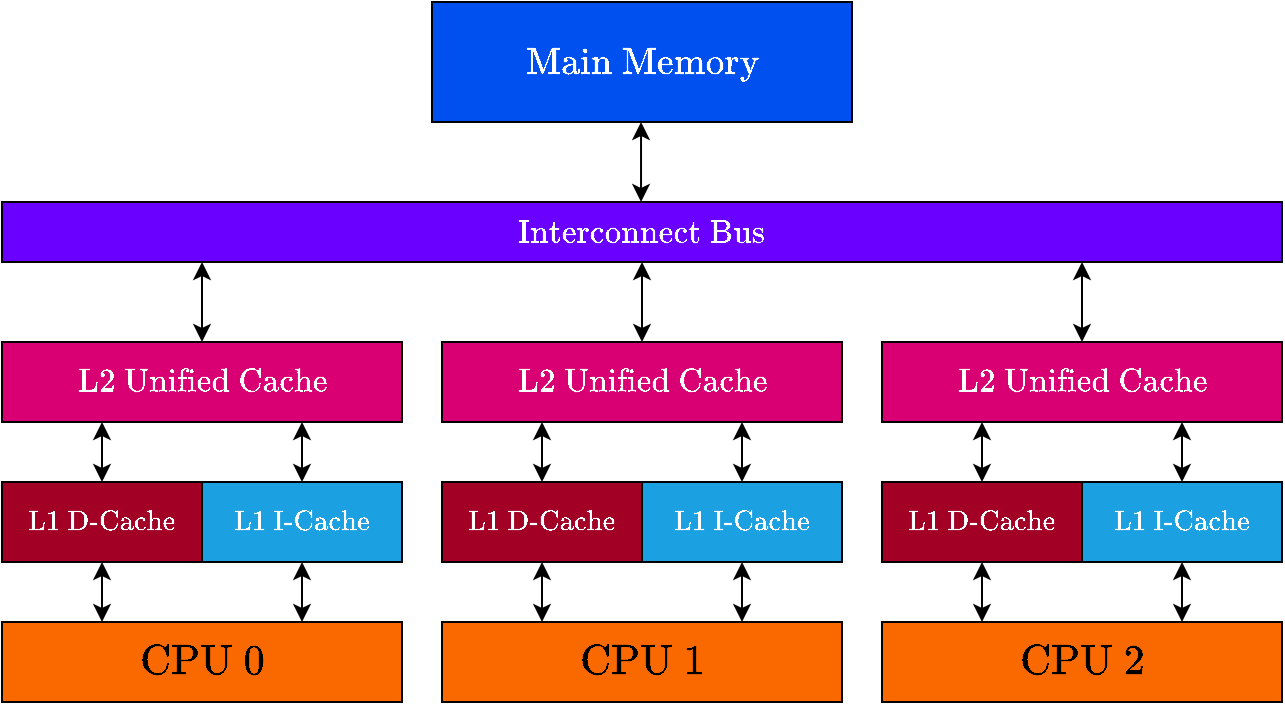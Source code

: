 <mxfile version="20.3.0" type="device"><diagram id="bDsVFr_CoPPHFVbnl5fZ" name="Page-1"><mxGraphModel dx="918" dy="864" grid="1" gridSize="10" guides="1" tooltips="1" connect="1" arrows="1" fold="1" page="1" pageScale="1" pageWidth="827" pageHeight="1169" math="1" shadow="0"><root><mxCell id="0"/><mxCell id="1" parent="0"/><mxCell id="QEWcM9ON5eMxL0m2H8aj-1" value="$$\text{Main Memory}$$" style="rounded=0;whiteSpace=wrap;html=1;fillColor=#0050ef;fontColor=#ffffff;strokeColor=#000000;fontSize=16;" vertex="1" parent="1"><mxGeometry x="255" y="60" width="210" height="60" as="geometry"/></mxCell><mxCell id="QEWcM9ON5eMxL0m2H8aj-2" value="$$\text{Interconnect Bus}$$" style="rounded=0;whiteSpace=wrap;html=1;fillColor=#6a00ff;fontColor=#ffffff;strokeColor=#000000;fontSize=14;" vertex="1" parent="1"><mxGeometry x="40" y="160" width="640" height="30" as="geometry"/></mxCell><mxCell id="QEWcM9ON5eMxL0m2H8aj-33" style="edgeStyle=orthogonalEdgeStyle;rounded=0;orthogonalLoop=1;jettySize=auto;html=1;exitX=0.25;exitY=1;exitDx=0;exitDy=0;entryX=0.5;entryY=0;entryDx=0;entryDy=0;startArrow=classic;startFill=1;strokeColor=#000000;" edge="1" parent="1" source="QEWcM9ON5eMxL0m2H8aj-3" target="QEWcM9ON5eMxL0m2H8aj-6"><mxGeometry relative="1" as="geometry"/></mxCell><mxCell id="QEWcM9ON5eMxL0m2H8aj-34" style="edgeStyle=orthogonalEdgeStyle;rounded=0;orthogonalLoop=1;jettySize=auto;html=1;exitX=0.75;exitY=1;exitDx=0;exitDy=0;entryX=0.5;entryY=0;entryDx=0;entryDy=0;startArrow=classic;startFill=1;strokeColor=#000000;" edge="1" parent="1" source="QEWcM9ON5eMxL0m2H8aj-3" target="QEWcM9ON5eMxL0m2H8aj-9"><mxGeometry relative="1" as="geometry"/></mxCell><mxCell id="QEWcM9ON5eMxL0m2H8aj-3" value="$$\text{L2 Unified Cache}$$" style="rounded=0;whiteSpace=wrap;html=1;fillColor=#d80073;fontColor=#ffffff;strokeColor=#000000;fontSize=14;" vertex="1" parent="1"><mxGeometry x="40" y="230" width="200" height="40" as="geometry"/></mxCell><mxCell id="QEWcM9ON5eMxL0m2H8aj-35" style="edgeStyle=orthogonalEdgeStyle;rounded=0;orthogonalLoop=1;jettySize=auto;html=1;exitX=0.5;exitY=1;exitDx=0;exitDy=0;entryX=0.25;entryY=0;entryDx=0;entryDy=0;startArrow=classic;startFill=1;strokeColor=#000000;" edge="1" parent="1" source="QEWcM9ON5eMxL0m2H8aj-6" target="QEWcM9ON5eMxL0m2H8aj-30"><mxGeometry relative="1" as="geometry"/></mxCell><mxCell id="QEWcM9ON5eMxL0m2H8aj-6" value="$$\text{L1 D-Cache}$$" style="rounded=0;whiteSpace=wrap;html=1;fillColor=#a20025;fontColor=#ffffff;strokeColor=#000000;" vertex="1" parent="1"><mxGeometry x="40" y="300" width="100" height="40" as="geometry"/></mxCell><mxCell id="QEWcM9ON5eMxL0m2H8aj-36" style="edgeStyle=orthogonalEdgeStyle;rounded=0;orthogonalLoop=1;jettySize=auto;html=1;exitX=0.5;exitY=1;exitDx=0;exitDy=0;entryX=0.75;entryY=0;entryDx=0;entryDy=0;startArrow=classic;startFill=1;strokeColor=#000000;" edge="1" parent="1" source="QEWcM9ON5eMxL0m2H8aj-9" target="QEWcM9ON5eMxL0m2H8aj-30"><mxGeometry relative="1" as="geometry"/></mxCell><mxCell id="QEWcM9ON5eMxL0m2H8aj-9" value="$$\text{L1 I-Cache}$$" style="rounded=0;whiteSpace=wrap;html=1;fillColor=#1ba1e2;fontColor=#ffffff;strokeColor=#000000;" vertex="1" parent="1"><mxGeometry x="140" y="300" width="100" height="40" as="geometry"/></mxCell><mxCell id="QEWcM9ON5eMxL0m2H8aj-26" style="edgeStyle=orthogonalEdgeStyle;rounded=0;orthogonalLoop=1;jettySize=auto;html=1;exitX=0.25;exitY=1;exitDx=0;exitDy=0;entryX=0.5;entryY=0;entryDx=0;entryDy=0;startArrow=classic;startFill=1;strokeColor=#000000;" edge="1" parent="1" source="QEWcM9ON5eMxL0m2H8aj-16" target="QEWcM9ON5eMxL0m2H8aj-17"><mxGeometry relative="1" as="geometry"/></mxCell><mxCell id="QEWcM9ON5eMxL0m2H8aj-27" style="edgeStyle=orthogonalEdgeStyle;rounded=0;orthogonalLoop=1;jettySize=auto;html=1;exitX=0.75;exitY=1;exitDx=0;exitDy=0;entryX=0.5;entryY=0;entryDx=0;entryDy=0;startArrow=classic;startFill=1;strokeColor=#000000;" edge="1" parent="1" source="QEWcM9ON5eMxL0m2H8aj-16" target="QEWcM9ON5eMxL0m2H8aj-18"><mxGeometry relative="1" as="geometry"/></mxCell><mxCell id="QEWcM9ON5eMxL0m2H8aj-16" value="$$\text{L2 Unified Cache}$$" style="rounded=0;whiteSpace=wrap;html=1;fillColor=#d80073;fontColor=#ffffff;strokeColor=#000000;fontSize=14;" vertex="1" parent="1"><mxGeometry x="260" y="230" width="200" height="40" as="geometry"/></mxCell><mxCell id="QEWcM9ON5eMxL0m2H8aj-38" style="edgeStyle=orthogonalEdgeStyle;rounded=0;orthogonalLoop=1;jettySize=auto;html=1;exitX=0.5;exitY=1;exitDx=0;exitDy=0;entryX=0.25;entryY=0;entryDx=0;entryDy=0;startArrow=classic;startFill=1;strokeColor=#000000;" edge="1" parent="1" source="QEWcM9ON5eMxL0m2H8aj-17" target="QEWcM9ON5eMxL0m2H8aj-31"><mxGeometry relative="1" as="geometry"/></mxCell><mxCell id="QEWcM9ON5eMxL0m2H8aj-17" value="$$\text{L1 D-Cache}$$" style="rounded=0;whiteSpace=wrap;html=1;fillColor=#a20025;fontColor=#ffffff;strokeColor=#000000;" vertex="1" parent="1"><mxGeometry x="260" y="300" width="100" height="40" as="geometry"/></mxCell><mxCell id="QEWcM9ON5eMxL0m2H8aj-39" style="edgeStyle=orthogonalEdgeStyle;rounded=0;orthogonalLoop=1;jettySize=auto;html=1;exitX=0.5;exitY=1;exitDx=0;exitDy=0;entryX=0.75;entryY=0;entryDx=0;entryDy=0;startArrow=classic;startFill=1;strokeColor=#000000;" edge="1" parent="1" source="QEWcM9ON5eMxL0m2H8aj-18" target="QEWcM9ON5eMxL0m2H8aj-31"><mxGeometry relative="1" as="geometry"/></mxCell><mxCell id="QEWcM9ON5eMxL0m2H8aj-18" value="$$\text{L1 I-Cache}$$" style="rounded=0;whiteSpace=wrap;html=1;fillColor=#1ba1e2;fontColor=#ffffff;strokeColor=#000000;" vertex="1" parent="1"><mxGeometry x="360" y="300" width="100" height="40" as="geometry"/></mxCell><mxCell id="QEWcM9ON5eMxL0m2H8aj-28" style="edgeStyle=orthogonalEdgeStyle;rounded=0;orthogonalLoop=1;jettySize=auto;html=1;exitX=0.25;exitY=1;exitDx=0;exitDy=0;entryX=0.5;entryY=0;entryDx=0;entryDy=0;startArrow=classic;startFill=1;strokeColor=#000000;" edge="1" parent="1" source="QEWcM9ON5eMxL0m2H8aj-19" target="QEWcM9ON5eMxL0m2H8aj-20"><mxGeometry relative="1" as="geometry"/></mxCell><mxCell id="QEWcM9ON5eMxL0m2H8aj-29" style="edgeStyle=orthogonalEdgeStyle;rounded=0;orthogonalLoop=1;jettySize=auto;html=1;exitX=0.75;exitY=1;exitDx=0;exitDy=0;entryX=0.5;entryY=0;entryDx=0;entryDy=0;startArrow=classic;startFill=1;strokeColor=#000000;" edge="1" parent="1" source="QEWcM9ON5eMxL0m2H8aj-19" target="QEWcM9ON5eMxL0m2H8aj-21"><mxGeometry relative="1" as="geometry"/></mxCell><mxCell id="QEWcM9ON5eMxL0m2H8aj-19" value="$$\text{L2 Unified Cache}$$" style="rounded=0;whiteSpace=wrap;html=1;fillColor=#d80073;fontColor=#ffffff;strokeColor=#000000;fontSize=14;" vertex="1" parent="1"><mxGeometry x="480" y="230" width="200" height="40" as="geometry"/></mxCell><mxCell id="QEWcM9ON5eMxL0m2H8aj-40" style="edgeStyle=orthogonalEdgeStyle;rounded=0;orthogonalLoop=1;jettySize=auto;html=1;exitX=0.5;exitY=1;exitDx=0;exitDy=0;entryX=0.25;entryY=0;entryDx=0;entryDy=0;startArrow=classic;startFill=1;strokeColor=#000000;" edge="1" parent="1" source="QEWcM9ON5eMxL0m2H8aj-20" target="QEWcM9ON5eMxL0m2H8aj-32"><mxGeometry relative="1" as="geometry"/></mxCell><mxCell id="QEWcM9ON5eMxL0m2H8aj-20" value="$$\text{L1 D-Cache}$$" style="rounded=0;whiteSpace=wrap;html=1;fillColor=#a20025;fontColor=#ffffff;strokeColor=#000000;" vertex="1" parent="1"><mxGeometry x="480" y="300" width="100" height="40" as="geometry"/></mxCell><mxCell id="QEWcM9ON5eMxL0m2H8aj-41" style="edgeStyle=orthogonalEdgeStyle;rounded=0;orthogonalLoop=1;jettySize=auto;html=1;exitX=0.5;exitY=1;exitDx=0;exitDy=0;entryX=0.75;entryY=0;entryDx=0;entryDy=0;startArrow=classic;startFill=1;strokeColor=#000000;" edge="1" parent="1" source="QEWcM9ON5eMxL0m2H8aj-21" target="QEWcM9ON5eMxL0m2H8aj-32"><mxGeometry relative="1" as="geometry"/></mxCell><mxCell id="QEWcM9ON5eMxL0m2H8aj-21" value="$$\text{L1 I-Cache}$$" style="rounded=0;whiteSpace=wrap;html=1;fillColor=#1ba1e2;fontColor=#ffffff;strokeColor=#000000;" vertex="1" parent="1"><mxGeometry x="580" y="300" width="100" height="40" as="geometry"/></mxCell><mxCell id="QEWcM9ON5eMxL0m2H8aj-22" value="" style="endArrow=classic;startArrow=classic;html=1;rounded=0;exitX=0.5;exitY=0;exitDx=0;exitDy=0;strokeColor=#000000;" edge="1" parent="1" source="QEWcM9ON5eMxL0m2H8aj-3"><mxGeometry width="50" height="50" relative="1" as="geometry"><mxPoint x="140" y="230" as="sourcePoint"/><mxPoint x="140" y="190" as="targetPoint"/></mxGeometry></mxCell><mxCell id="QEWcM9ON5eMxL0m2H8aj-23" value="" style="endArrow=classic;startArrow=classic;html=1;rounded=0;exitX=0.5;exitY=0;exitDx=0;exitDy=0;strokeColor=#000000;" edge="1" parent="1"><mxGeometry width="50" height="50" relative="1" as="geometry"><mxPoint x="360" y="230" as="sourcePoint"/><mxPoint x="360" y="190" as="targetPoint"/></mxGeometry></mxCell><mxCell id="QEWcM9ON5eMxL0m2H8aj-24" value="" style="endArrow=classic;startArrow=classic;html=1;rounded=0;exitX=0.5;exitY=0;exitDx=0;exitDy=0;strokeColor=#000000;" edge="1" parent="1"><mxGeometry width="50" height="50" relative="1" as="geometry"><mxPoint x="580" y="230" as="sourcePoint"/><mxPoint x="580" y="190" as="targetPoint"/></mxGeometry></mxCell><mxCell id="QEWcM9ON5eMxL0m2H8aj-25" value="" style="endArrow=classic;startArrow=classic;html=1;rounded=0;exitX=0.5;exitY=0;exitDx=0;exitDy=0;strokeColor=#000000;" edge="1" parent="1"><mxGeometry width="50" height="50" relative="1" as="geometry"><mxPoint x="359.52" y="160" as="sourcePoint"/><mxPoint x="359.52" y="120" as="targetPoint"/></mxGeometry></mxCell><mxCell id="QEWcM9ON5eMxL0m2H8aj-30" value="$$\text{CPU 0}$$" style="rounded=0;whiteSpace=wrap;html=1;fillColor=#fa6800;fontColor=#000000;strokeColor=#000000;fontSize=18;" vertex="1" parent="1"><mxGeometry x="40" y="370" width="200" height="40" as="geometry"/></mxCell><mxCell id="QEWcM9ON5eMxL0m2H8aj-31" value="$$\text{CPU 1}$$" style="rounded=0;whiteSpace=wrap;html=1;fillColor=#fa6800;fontColor=#000000;strokeColor=#000000;fontSize=18;" vertex="1" parent="1"><mxGeometry x="260" y="370" width="200" height="40" as="geometry"/></mxCell><mxCell id="QEWcM9ON5eMxL0m2H8aj-32" value="$$\text{CPU 2}$$" style="rounded=0;whiteSpace=wrap;html=1;fillColor=#fa6800;fontColor=#000000;strokeColor=#000000;fontSize=18;" vertex="1" parent="1"><mxGeometry x="480" y="370" width="200" height="40" as="geometry"/></mxCell></root></mxGraphModel></diagram></mxfile>